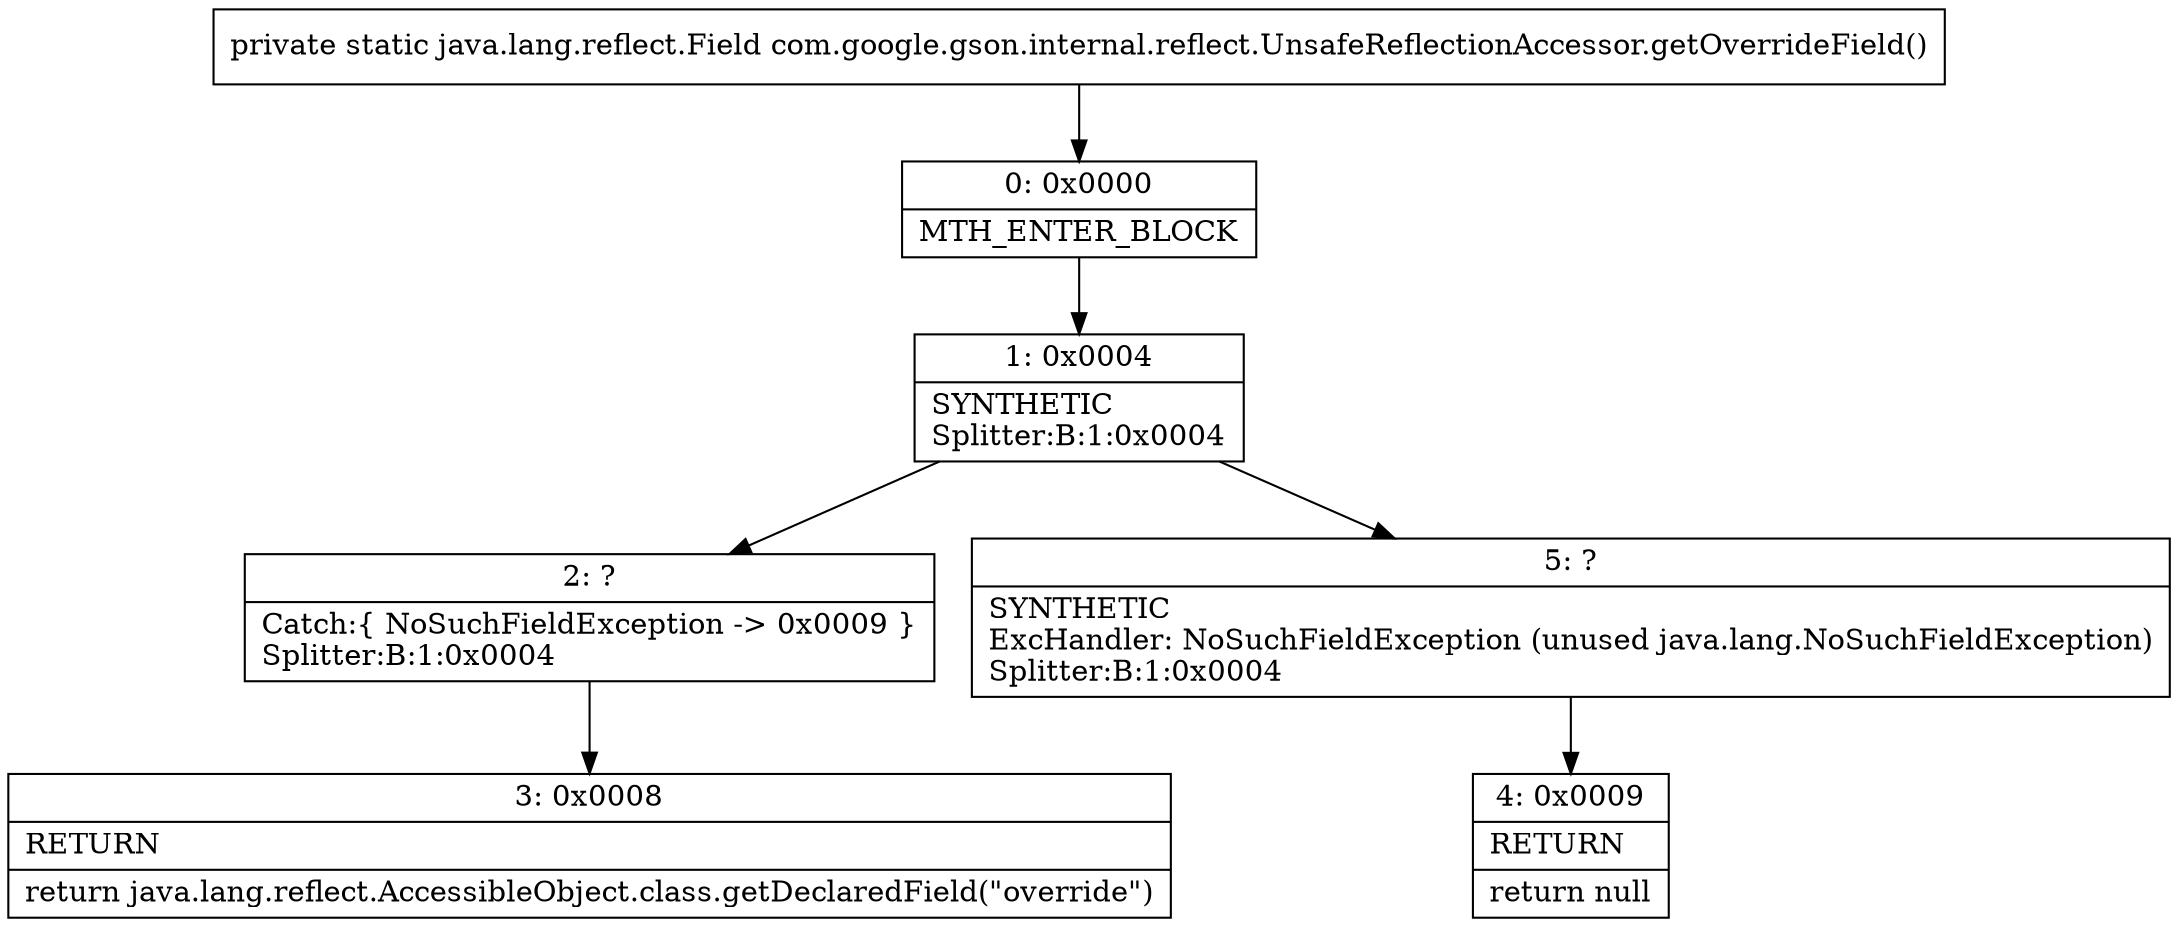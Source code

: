 digraph "CFG forcom.google.gson.internal.reflect.UnsafeReflectionAccessor.getOverrideField()Ljava\/lang\/reflect\/Field;" {
Node_0 [shape=record,label="{0\:\ 0x0000|MTH_ENTER_BLOCK\l}"];
Node_1 [shape=record,label="{1\:\ 0x0004|SYNTHETIC\lSplitter:B:1:0x0004\l}"];
Node_2 [shape=record,label="{2\:\ ?|Catch:\{ NoSuchFieldException \-\> 0x0009 \}\lSplitter:B:1:0x0004\l}"];
Node_3 [shape=record,label="{3\:\ 0x0008|RETURN\l|return java.lang.reflect.AccessibleObject.class.getDeclaredField(\"override\")\l}"];
Node_4 [shape=record,label="{4\:\ 0x0009|RETURN\l|return null\l}"];
Node_5 [shape=record,label="{5\:\ ?|SYNTHETIC\lExcHandler: NoSuchFieldException (unused java.lang.NoSuchFieldException)\lSplitter:B:1:0x0004\l}"];
MethodNode[shape=record,label="{private static java.lang.reflect.Field com.google.gson.internal.reflect.UnsafeReflectionAccessor.getOverrideField() }"];
MethodNode -> Node_0;
Node_0 -> Node_1;
Node_1 -> Node_2;
Node_1 -> Node_5;
Node_2 -> Node_3;
Node_5 -> Node_4;
}

